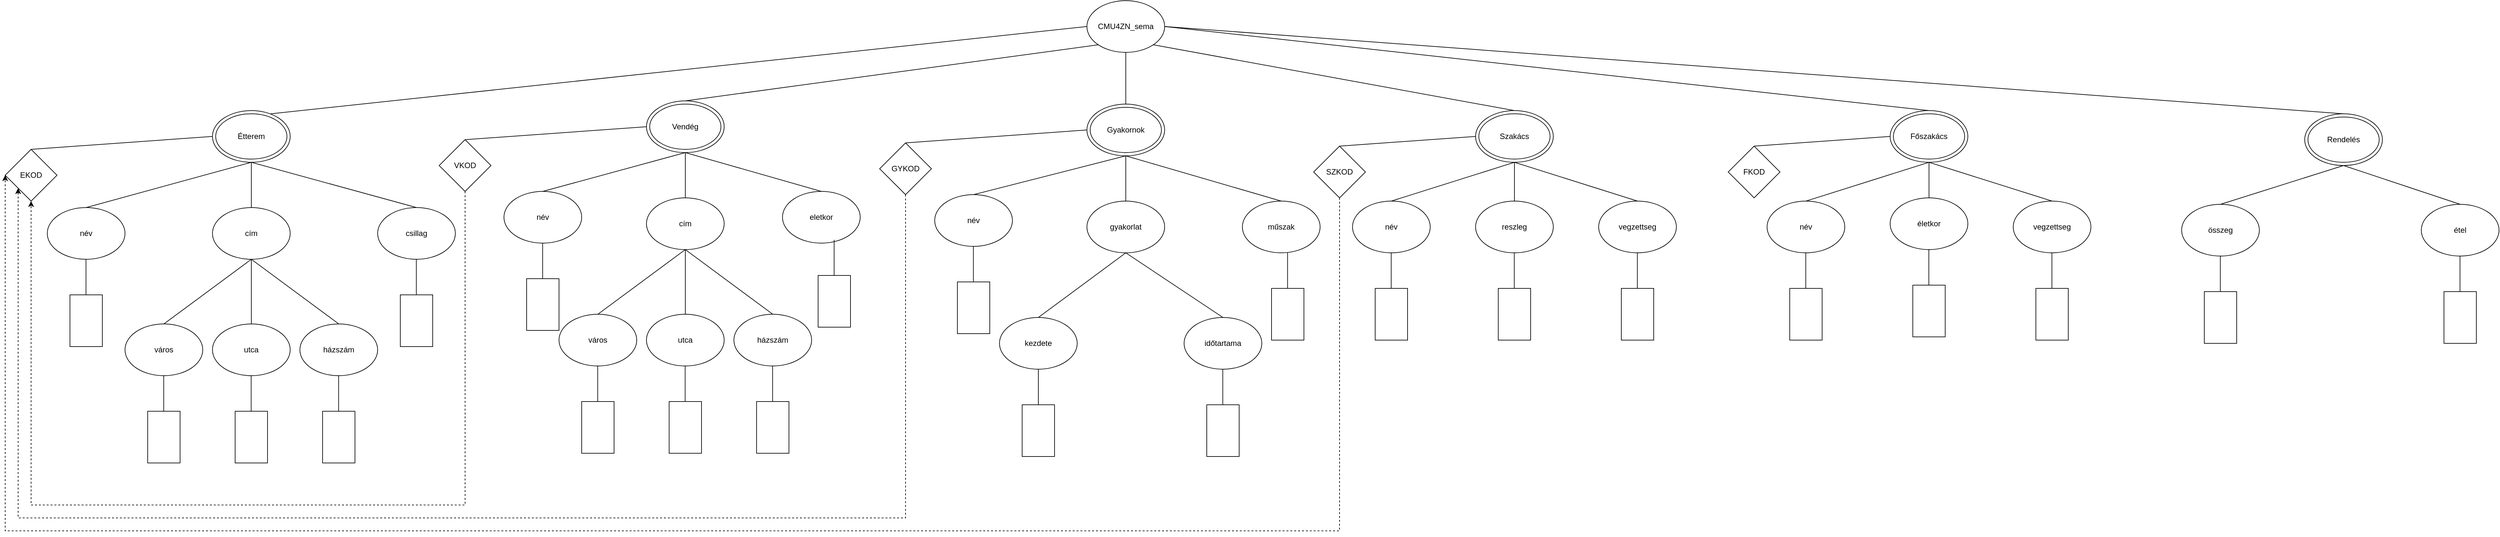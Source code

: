 <mxfile version="24.7.17">
  <diagram name="1 oldal" id="rVcbS3SOHvbKNAruKiKu">
    <mxGraphModel dx="1671" dy="473" grid="1" gridSize="10" guides="1" tooltips="1" connect="1" arrows="1" fold="1" page="1" pageScale="1" pageWidth="827" pageHeight="1169" math="0" shadow="0">
      <root>
        <mxCell id="0" />
        <mxCell id="1" parent="0" />
        <mxCell id="mJlbt22K1hkp6w-ttU3_-1" value="CMU4ZN_sema" style="ellipse;whiteSpace=wrap;html=1;" vertex="1" parent="1">
          <mxGeometry x="1370" y="20" width="120" height="80" as="geometry" />
        </mxCell>
        <mxCell id="mJlbt22K1hkp6w-ttU3_-4" value="" style="ellipse;whiteSpace=wrap;html=1;" vertex="1" parent="1">
          <mxGeometry x="20" y="190" width="120" height="80" as="geometry" />
        </mxCell>
        <mxCell id="mJlbt22K1hkp6w-ttU3_-5" value="Étterem" style="ellipse;whiteSpace=wrap;html=1;" vertex="1" parent="1">
          <mxGeometry x="25" y="195" width="110" height="70" as="geometry" />
        </mxCell>
        <mxCell id="mJlbt22K1hkp6w-ttU3_-6" value="név" style="ellipse;whiteSpace=wrap;html=1;" vertex="1" parent="1">
          <mxGeometry x="-235" y="340" width="120" height="80" as="geometry" />
        </mxCell>
        <mxCell id="mJlbt22K1hkp6w-ttU3_-8" value="cím" style="ellipse;whiteSpace=wrap;html=1;" vertex="1" parent="1">
          <mxGeometry x="20" y="340" width="120" height="80" as="geometry" />
        </mxCell>
        <mxCell id="mJlbt22K1hkp6w-ttU3_-9" value="csillag" style="ellipse;whiteSpace=wrap;html=1;" vertex="1" parent="1">
          <mxGeometry x="275" y="340" width="120" height="80" as="geometry" />
        </mxCell>
        <mxCell id="mJlbt22K1hkp6w-ttU3_-10" value="város" style="ellipse;whiteSpace=wrap;html=1;" vertex="1" parent="1">
          <mxGeometry x="-115" y="520" width="120" height="80" as="geometry" />
        </mxCell>
        <mxCell id="mJlbt22K1hkp6w-ttU3_-11" value="utca" style="ellipse;whiteSpace=wrap;html=1;" vertex="1" parent="1">
          <mxGeometry x="20" y="520" width="120" height="80" as="geometry" />
        </mxCell>
        <mxCell id="mJlbt22K1hkp6w-ttU3_-12" value="házszám" style="ellipse;whiteSpace=wrap;html=1;" vertex="1" parent="1">
          <mxGeometry x="155" y="520" width="120" height="80" as="geometry" />
        </mxCell>
        <mxCell id="mJlbt22K1hkp6w-ttU3_-13" value="EKOD" style="rhombus;whiteSpace=wrap;html=1;" vertex="1" parent="1">
          <mxGeometry x="-300" y="250" width="80" height="80" as="geometry" />
        </mxCell>
        <mxCell id="mJlbt22K1hkp6w-ttU3_-24" value="" style="endArrow=none;html=1;rounded=0;exitX=0.75;exitY=0.063;exitDx=0;exitDy=0;exitPerimeter=0;entryX=0;entryY=0.5;entryDx=0;entryDy=0;" edge="1" parent="1" source="mJlbt22K1hkp6w-ttU3_-4" target="mJlbt22K1hkp6w-ttU3_-1">
          <mxGeometry width="50" height="50" relative="1" as="geometry">
            <mxPoint x="340" y="350" as="sourcePoint" />
            <mxPoint x="390" y="300" as="targetPoint" />
          </mxGeometry>
        </mxCell>
        <mxCell id="mJlbt22K1hkp6w-ttU3_-26" value="" style="endArrow=none;html=1;rounded=0;entryX=0.5;entryY=1;entryDx=0;entryDy=0;exitX=0.5;exitY=0;exitDx=0;exitDy=0;" edge="1" parent="1" source="mJlbt22K1hkp6w-ttU3_-6" target="mJlbt22K1hkp6w-ttU3_-4">
          <mxGeometry width="50" height="50" relative="1" as="geometry">
            <mxPoint x="340" y="450" as="sourcePoint" />
            <mxPoint x="390" y="400" as="targetPoint" />
          </mxGeometry>
        </mxCell>
        <mxCell id="mJlbt22K1hkp6w-ttU3_-27" value="" style="endArrow=none;html=1;rounded=0;exitX=0.5;exitY=0;exitDx=0;exitDy=0;" edge="1" parent="1" source="mJlbt22K1hkp6w-ttU3_-8">
          <mxGeometry width="50" height="50" relative="1" as="geometry">
            <mxPoint x="340" y="450" as="sourcePoint" />
            <mxPoint x="80" y="270" as="targetPoint" />
          </mxGeometry>
        </mxCell>
        <mxCell id="mJlbt22K1hkp6w-ttU3_-28" value="" style="endArrow=none;html=1;rounded=0;entryX=0.5;entryY=1;entryDx=0;entryDy=0;exitX=0.5;exitY=0;exitDx=0;exitDy=0;" edge="1" parent="1" source="mJlbt22K1hkp6w-ttU3_-9" target="mJlbt22K1hkp6w-ttU3_-4">
          <mxGeometry width="50" height="50" relative="1" as="geometry">
            <mxPoint x="340" y="450" as="sourcePoint" />
            <mxPoint x="390" y="400" as="targetPoint" />
          </mxGeometry>
        </mxCell>
        <mxCell id="mJlbt22K1hkp6w-ttU3_-29" value="" style="endArrow=none;html=1;rounded=0;exitX=0.5;exitY=1;exitDx=0;exitDy=0;entryX=0.5;entryY=0;entryDx=0;entryDy=0;" edge="1" parent="1" source="mJlbt22K1hkp6w-ttU3_-8" target="mJlbt22K1hkp6w-ttU3_-10">
          <mxGeometry width="50" height="50" relative="1" as="geometry">
            <mxPoint x="340" y="450" as="sourcePoint" />
            <mxPoint x="390" y="400" as="targetPoint" />
          </mxGeometry>
        </mxCell>
        <mxCell id="mJlbt22K1hkp6w-ttU3_-30" value="" style="endArrow=none;html=1;rounded=0;entryX=0.5;entryY=1;entryDx=0;entryDy=0;exitX=0.5;exitY=0;exitDx=0;exitDy=0;" edge="1" parent="1" source="mJlbt22K1hkp6w-ttU3_-11" target="mJlbt22K1hkp6w-ttU3_-8">
          <mxGeometry width="50" height="50" relative="1" as="geometry">
            <mxPoint x="340" y="450" as="sourcePoint" />
            <mxPoint x="390" y="400" as="targetPoint" />
          </mxGeometry>
        </mxCell>
        <mxCell id="mJlbt22K1hkp6w-ttU3_-31" value="" style="endArrow=none;html=1;rounded=0;entryX=0.5;entryY=1;entryDx=0;entryDy=0;exitX=0.5;exitY=0;exitDx=0;exitDy=0;" edge="1" parent="1" source="mJlbt22K1hkp6w-ttU3_-12" target="mJlbt22K1hkp6w-ttU3_-8">
          <mxGeometry width="50" height="50" relative="1" as="geometry">
            <mxPoint x="340" y="450" as="sourcePoint" />
            <mxPoint x="390" y="400" as="targetPoint" />
          </mxGeometry>
        </mxCell>
        <mxCell id="mJlbt22K1hkp6w-ttU3_-32" value="" style="endArrow=none;html=1;rounded=0;entryX=0;entryY=0.5;entryDx=0;entryDy=0;exitX=0.5;exitY=0;exitDx=0;exitDy=0;" edge="1" parent="1" source="mJlbt22K1hkp6w-ttU3_-13" target="mJlbt22K1hkp6w-ttU3_-4">
          <mxGeometry width="50" height="50" relative="1" as="geometry">
            <mxPoint x="340" y="350" as="sourcePoint" />
            <mxPoint x="390" y="300" as="targetPoint" />
          </mxGeometry>
        </mxCell>
        <mxCell id="mJlbt22K1hkp6w-ttU3_-35" value="" style="ellipse;whiteSpace=wrap;html=1;" vertex="1" parent="1">
          <mxGeometry x="690" y="175" width="120" height="80" as="geometry" />
        </mxCell>
        <mxCell id="mJlbt22K1hkp6w-ttU3_-36" value="Vendég" style="ellipse;whiteSpace=wrap;html=1;" vertex="1" parent="1">
          <mxGeometry x="695" y="180" width="110" height="70" as="geometry" />
        </mxCell>
        <mxCell id="mJlbt22K1hkp6w-ttU3_-37" value="név" style="ellipse;whiteSpace=wrap;html=1;" vertex="1" parent="1">
          <mxGeometry x="470" y="315" width="120" height="80" as="geometry" />
        </mxCell>
        <mxCell id="mJlbt22K1hkp6w-ttU3_-38" value="cím" style="ellipse;whiteSpace=wrap;html=1;" vertex="1" parent="1">
          <mxGeometry x="690" y="325" width="120" height="80" as="geometry" />
        </mxCell>
        <mxCell id="mJlbt22K1hkp6w-ttU3_-39" value="eletkor" style="ellipse;whiteSpace=wrap;html=1;" vertex="1" parent="1">
          <mxGeometry x="900" y="315" width="120" height="80" as="geometry" />
        </mxCell>
        <mxCell id="mJlbt22K1hkp6w-ttU3_-40" value="város" style="ellipse;whiteSpace=wrap;html=1;" vertex="1" parent="1">
          <mxGeometry x="555" y="505" width="120" height="80" as="geometry" />
        </mxCell>
        <mxCell id="mJlbt22K1hkp6w-ttU3_-41" value="utca" style="ellipse;whiteSpace=wrap;html=1;" vertex="1" parent="1">
          <mxGeometry x="690" y="505" width="120" height="80" as="geometry" />
        </mxCell>
        <mxCell id="mJlbt22K1hkp6w-ttU3_-42" value="házszám" style="ellipse;whiteSpace=wrap;html=1;" vertex="1" parent="1">
          <mxGeometry x="825" y="505" width="120" height="80" as="geometry" />
        </mxCell>
        <mxCell id="mJlbt22K1hkp6w-ttU3_-177" style="edgeStyle=orthogonalEdgeStyle;rounded=0;orthogonalLoop=1;jettySize=auto;html=1;exitX=0.5;exitY=1;exitDx=0;exitDy=0;entryX=0.5;entryY=1;entryDx=0;entryDy=0;curved=0;dashed=1;" edge="1" parent="1" source="mJlbt22K1hkp6w-ttU3_-43" target="mJlbt22K1hkp6w-ttU3_-13">
          <mxGeometry relative="1" as="geometry">
            <mxPoint y="372.308" as="targetPoint" />
            <Array as="points">
              <mxPoint x="410" y="800" />
              <mxPoint x="-260" y="800" />
            </Array>
          </mxGeometry>
        </mxCell>
        <mxCell id="mJlbt22K1hkp6w-ttU3_-43" value="VKOD" style="rhombus;whiteSpace=wrap;html=1;" vertex="1" parent="1">
          <mxGeometry x="370" y="235" width="80" height="80" as="geometry" />
        </mxCell>
        <mxCell id="mJlbt22K1hkp6w-ttU3_-44" value="" style="endArrow=none;html=1;rounded=0;entryX=0.5;entryY=1;entryDx=0;entryDy=0;exitX=0.5;exitY=0;exitDx=0;exitDy=0;" edge="1" parent="1" source="mJlbt22K1hkp6w-ttU3_-37" target="mJlbt22K1hkp6w-ttU3_-35">
          <mxGeometry width="50" height="50" relative="1" as="geometry">
            <mxPoint x="1010" y="435" as="sourcePoint" />
            <mxPoint x="1060" y="385" as="targetPoint" />
          </mxGeometry>
        </mxCell>
        <mxCell id="mJlbt22K1hkp6w-ttU3_-45" value="" style="endArrow=none;html=1;rounded=0;exitX=0.5;exitY=0;exitDx=0;exitDy=0;" edge="1" parent="1" source="mJlbt22K1hkp6w-ttU3_-38">
          <mxGeometry width="50" height="50" relative="1" as="geometry">
            <mxPoint x="1010" y="435" as="sourcePoint" />
            <mxPoint x="750" y="255" as="targetPoint" />
          </mxGeometry>
        </mxCell>
        <mxCell id="mJlbt22K1hkp6w-ttU3_-46" value="" style="endArrow=none;html=1;rounded=0;entryX=0.5;entryY=1;entryDx=0;entryDy=0;exitX=0.5;exitY=0;exitDx=0;exitDy=0;" edge="1" parent="1" source="mJlbt22K1hkp6w-ttU3_-39" target="mJlbt22K1hkp6w-ttU3_-35">
          <mxGeometry width="50" height="50" relative="1" as="geometry">
            <mxPoint x="1010" y="435" as="sourcePoint" />
            <mxPoint x="1060" y="385" as="targetPoint" />
          </mxGeometry>
        </mxCell>
        <mxCell id="mJlbt22K1hkp6w-ttU3_-47" value="" style="endArrow=none;html=1;rounded=0;exitX=0.5;exitY=1;exitDx=0;exitDy=0;entryX=0.5;entryY=0;entryDx=0;entryDy=0;" edge="1" parent="1" source="mJlbt22K1hkp6w-ttU3_-38" target="mJlbt22K1hkp6w-ttU3_-40">
          <mxGeometry width="50" height="50" relative="1" as="geometry">
            <mxPoint x="1010" y="435" as="sourcePoint" />
            <mxPoint x="1060" y="385" as="targetPoint" />
          </mxGeometry>
        </mxCell>
        <mxCell id="mJlbt22K1hkp6w-ttU3_-48" value="" style="endArrow=none;html=1;rounded=0;entryX=0.5;entryY=1;entryDx=0;entryDy=0;exitX=0.5;exitY=0;exitDx=0;exitDy=0;" edge="1" parent="1" source="mJlbt22K1hkp6w-ttU3_-41" target="mJlbt22K1hkp6w-ttU3_-38">
          <mxGeometry width="50" height="50" relative="1" as="geometry">
            <mxPoint x="1010" y="435" as="sourcePoint" />
            <mxPoint x="1060" y="385" as="targetPoint" />
          </mxGeometry>
        </mxCell>
        <mxCell id="mJlbt22K1hkp6w-ttU3_-49" value="" style="endArrow=none;html=1;rounded=0;entryX=0.5;entryY=1;entryDx=0;entryDy=0;exitX=0.5;exitY=0;exitDx=0;exitDy=0;" edge="1" parent="1" source="mJlbt22K1hkp6w-ttU3_-42" target="mJlbt22K1hkp6w-ttU3_-38">
          <mxGeometry width="50" height="50" relative="1" as="geometry">
            <mxPoint x="1010" y="435" as="sourcePoint" />
            <mxPoint x="1060" y="385" as="targetPoint" />
          </mxGeometry>
        </mxCell>
        <mxCell id="mJlbt22K1hkp6w-ttU3_-50" value="" style="endArrow=none;html=1;rounded=0;entryX=0;entryY=0.5;entryDx=0;entryDy=0;exitX=0.5;exitY=0;exitDx=0;exitDy=0;" edge="1" parent="1" source="mJlbt22K1hkp6w-ttU3_-43" target="mJlbt22K1hkp6w-ttU3_-35">
          <mxGeometry width="50" height="50" relative="1" as="geometry">
            <mxPoint x="1010" y="335" as="sourcePoint" />
            <mxPoint x="1060" y="285" as="targetPoint" />
          </mxGeometry>
        </mxCell>
        <mxCell id="mJlbt22K1hkp6w-ttU3_-54" value="" style="endArrow=none;html=1;rounded=0;entryX=0;entryY=1;entryDx=0;entryDy=0;exitX=0.5;exitY=0;exitDx=0;exitDy=0;" edge="1" parent="1" source="mJlbt22K1hkp6w-ttU3_-35" target="mJlbt22K1hkp6w-ttU3_-1">
          <mxGeometry width="50" height="50" relative="1" as="geometry">
            <mxPoint x="340" y="350" as="sourcePoint" />
            <mxPoint x="390" y="300" as="targetPoint" />
          </mxGeometry>
        </mxCell>
        <mxCell id="mJlbt22K1hkp6w-ttU3_-55" value="" style="ellipse;whiteSpace=wrap;html=1;" vertex="1" parent="1">
          <mxGeometry x="1370" y="180" width="120" height="80" as="geometry" />
        </mxCell>
        <mxCell id="mJlbt22K1hkp6w-ttU3_-56" value="Gyakornok" style="ellipse;whiteSpace=wrap;html=1;" vertex="1" parent="1">
          <mxGeometry x="1375" y="185" width="110" height="70" as="geometry" />
        </mxCell>
        <mxCell id="mJlbt22K1hkp6w-ttU3_-57" value="név" style="ellipse;whiteSpace=wrap;html=1;" vertex="1" parent="1">
          <mxGeometry x="1135" y="320" width="120" height="80" as="geometry" />
        </mxCell>
        <mxCell id="mJlbt22K1hkp6w-ttU3_-58" value="gyakorlat" style="ellipse;whiteSpace=wrap;html=1;" vertex="1" parent="1">
          <mxGeometry x="1370" y="330" width="120" height="80" as="geometry" />
        </mxCell>
        <mxCell id="mJlbt22K1hkp6w-ttU3_-59" value="műszak" style="ellipse;whiteSpace=wrap;html=1;" vertex="1" parent="1">
          <mxGeometry x="1610" y="330" width="120" height="80" as="geometry" />
        </mxCell>
        <mxCell id="mJlbt22K1hkp6w-ttU3_-60" value="kezdete" style="ellipse;whiteSpace=wrap;html=1;" vertex="1" parent="1">
          <mxGeometry x="1235" y="510" width="120" height="80" as="geometry" />
        </mxCell>
        <mxCell id="mJlbt22K1hkp6w-ttU3_-61" value="időtartama" style="ellipse;whiteSpace=wrap;html=1;" vertex="1" parent="1">
          <mxGeometry x="1520" y="510" width="120" height="80" as="geometry" />
        </mxCell>
        <mxCell id="mJlbt22K1hkp6w-ttU3_-178" style="edgeStyle=orthogonalEdgeStyle;rounded=0;orthogonalLoop=1;jettySize=auto;html=1;exitX=0.5;exitY=1;exitDx=0;exitDy=0;entryX=0;entryY=1;entryDx=0;entryDy=0;dashed=1;" edge="1" parent="1" source="mJlbt22K1hkp6w-ttU3_-63" target="mJlbt22K1hkp6w-ttU3_-13">
          <mxGeometry relative="1" as="geometry">
            <Array as="points">
              <mxPoint x="1090" y="820" />
              <mxPoint x="-280" y="820" />
            </Array>
          </mxGeometry>
        </mxCell>
        <mxCell id="mJlbt22K1hkp6w-ttU3_-63" value="GYKOD" style="rhombus;whiteSpace=wrap;html=1;" vertex="1" parent="1">
          <mxGeometry x="1050" y="240" width="80" height="80" as="geometry" />
        </mxCell>
        <mxCell id="mJlbt22K1hkp6w-ttU3_-64" value="" style="endArrow=none;html=1;rounded=0;entryX=0.5;entryY=1;entryDx=0;entryDy=0;exitX=0.5;exitY=0;exitDx=0;exitDy=0;" edge="1" parent="1" source="mJlbt22K1hkp6w-ttU3_-57" target="mJlbt22K1hkp6w-ttU3_-55">
          <mxGeometry width="50" height="50" relative="1" as="geometry">
            <mxPoint x="1690" y="440" as="sourcePoint" />
            <mxPoint x="1740" y="390" as="targetPoint" />
          </mxGeometry>
        </mxCell>
        <mxCell id="mJlbt22K1hkp6w-ttU3_-65" value="" style="endArrow=none;html=1;rounded=0;exitX=0.5;exitY=0;exitDx=0;exitDy=0;" edge="1" parent="1" source="mJlbt22K1hkp6w-ttU3_-58">
          <mxGeometry width="50" height="50" relative="1" as="geometry">
            <mxPoint x="1690" y="440" as="sourcePoint" />
            <mxPoint x="1430" y="260" as="targetPoint" />
          </mxGeometry>
        </mxCell>
        <mxCell id="mJlbt22K1hkp6w-ttU3_-66" value="" style="endArrow=none;html=1;rounded=0;entryX=0.5;entryY=1;entryDx=0;entryDy=0;exitX=0.5;exitY=0;exitDx=0;exitDy=0;" edge="1" parent="1" source="mJlbt22K1hkp6w-ttU3_-59" target="mJlbt22K1hkp6w-ttU3_-55">
          <mxGeometry width="50" height="50" relative="1" as="geometry">
            <mxPoint x="1690" y="440" as="sourcePoint" />
            <mxPoint x="1740" y="390" as="targetPoint" />
          </mxGeometry>
        </mxCell>
        <mxCell id="mJlbt22K1hkp6w-ttU3_-67" value="" style="endArrow=none;html=1;rounded=0;exitX=0.5;exitY=1;exitDx=0;exitDy=0;entryX=0.5;entryY=0;entryDx=0;entryDy=0;" edge="1" parent="1" source="mJlbt22K1hkp6w-ttU3_-58" target="mJlbt22K1hkp6w-ttU3_-60">
          <mxGeometry width="50" height="50" relative="1" as="geometry">
            <mxPoint x="1690" y="440" as="sourcePoint" />
            <mxPoint x="1740" y="390" as="targetPoint" />
          </mxGeometry>
        </mxCell>
        <mxCell id="mJlbt22K1hkp6w-ttU3_-68" value="" style="endArrow=none;html=1;rounded=0;entryX=0.5;entryY=1;entryDx=0;entryDy=0;exitX=0.5;exitY=0;exitDx=0;exitDy=0;" edge="1" parent="1" source="mJlbt22K1hkp6w-ttU3_-61" target="mJlbt22K1hkp6w-ttU3_-58">
          <mxGeometry width="50" height="50" relative="1" as="geometry">
            <mxPoint x="1690" y="440" as="sourcePoint" />
            <mxPoint x="1740" y="390" as="targetPoint" />
          </mxGeometry>
        </mxCell>
        <mxCell id="mJlbt22K1hkp6w-ttU3_-70" value="" style="endArrow=none;html=1;rounded=0;entryX=0;entryY=0.5;entryDx=0;entryDy=0;exitX=0.5;exitY=0;exitDx=0;exitDy=0;" edge="1" parent="1" source="mJlbt22K1hkp6w-ttU3_-63" target="mJlbt22K1hkp6w-ttU3_-55">
          <mxGeometry width="50" height="50" relative="1" as="geometry">
            <mxPoint x="1690" y="340" as="sourcePoint" />
            <mxPoint x="1740" y="290" as="targetPoint" />
          </mxGeometry>
        </mxCell>
        <mxCell id="mJlbt22K1hkp6w-ttU3_-71" value="" style="endArrow=none;html=1;rounded=0;entryX=0.5;entryY=1;entryDx=0;entryDy=0;exitX=0.5;exitY=0;exitDx=0;exitDy=0;" edge="1" parent="1" source="mJlbt22K1hkp6w-ttU3_-55" target="mJlbt22K1hkp6w-ttU3_-1">
          <mxGeometry width="50" height="50" relative="1" as="geometry">
            <mxPoint x="790" y="340" as="sourcePoint" />
            <mxPoint x="840" y="290" as="targetPoint" />
          </mxGeometry>
        </mxCell>
        <mxCell id="mJlbt22K1hkp6w-ttU3_-72" value="" style="ellipse;whiteSpace=wrap;html=1;" vertex="1" parent="1">
          <mxGeometry x="1970" y="190" width="120" height="80" as="geometry" />
        </mxCell>
        <mxCell id="mJlbt22K1hkp6w-ttU3_-73" value="Szakács" style="ellipse;whiteSpace=wrap;html=1;" vertex="1" parent="1">
          <mxGeometry x="1975" y="195" width="110" height="70" as="geometry" />
        </mxCell>
        <mxCell id="mJlbt22K1hkp6w-ttU3_-181" style="edgeStyle=orthogonalEdgeStyle;rounded=0;orthogonalLoop=1;jettySize=auto;html=1;exitX=0.5;exitY=1;exitDx=0;exitDy=0;dashed=1;entryX=0;entryY=0.5;entryDx=0;entryDy=0;" edge="1" parent="1" source="mJlbt22K1hkp6w-ttU3_-74" target="mJlbt22K1hkp6w-ttU3_-13">
          <mxGeometry relative="1" as="geometry">
            <mxPoint x="1759.98" y="335.0" as="sourcePoint" />
            <mxPoint x="-259.977" y="339.957" as="targetPoint" />
            <Array as="points">
              <mxPoint x="1760" y="840" />
              <mxPoint x="-300" y="840" />
            </Array>
          </mxGeometry>
        </mxCell>
        <mxCell id="mJlbt22K1hkp6w-ttU3_-74" value="SZKOD" style="rhombus;whiteSpace=wrap;html=1;" vertex="1" parent="1">
          <mxGeometry x="1720" y="245" width="80" height="80" as="geometry" />
        </mxCell>
        <mxCell id="mJlbt22K1hkp6w-ttU3_-75" value="név" style="ellipse;whiteSpace=wrap;html=1;" vertex="1" parent="1">
          <mxGeometry x="1780" y="330" width="120" height="80" as="geometry" />
        </mxCell>
        <mxCell id="mJlbt22K1hkp6w-ttU3_-76" value="reszleg" style="ellipse;whiteSpace=wrap;html=1;" vertex="1" parent="1">
          <mxGeometry x="1970" y="330" width="120" height="80" as="geometry" />
        </mxCell>
        <mxCell id="mJlbt22K1hkp6w-ttU3_-77" value="vegzettseg" style="ellipse;whiteSpace=wrap;html=1;" vertex="1" parent="1">
          <mxGeometry x="2160" y="330" width="120" height="80" as="geometry" />
        </mxCell>
        <mxCell id="mJlbt22K1hkp6w-ttU3_-78" value="" style="endArrow=none;html=1;rounded=0;entryX=1;entryY=1;entryDx=0;entryDy=0;exitX=0.5;exitY=0;exitDx=0;exitDy=0;" edge="1" parent="1" source="mJlbt22K1hkp6w-ttU3_-72" target="mJlbt22K1hkp6w-ttU3_-1">
          <mxGeometry width="50" height="50" relative="1" as="geometry">
            <mxPoint x="1290" y="300" as="sourcePoint" />
            <mxPoint x="1340" y="250" as="targetPoint" />
          </mxGeometry>
        </mxCell>
        <mxCell id="mJlbt22K1hkp6w-ttU3_-79" value="" style="endArrow=none;html=1;rounded=0;entryX=0;entryY=0.5;entryDx=0;entryDy=0;exitX=0.5;exitY=0;exitDx=0;exitDy=0;" edge="1" parent="1" source="mJlbt22K1hkp6w-ttU3_-74" target="mJlbt22K1hkp6w-ttU3_-72">
          <mxGeometry width="50" height="50" relative="1" as="geometry">
            <mxPoint x="1930" y="180" as="sourcePoint" />
            <mxPoint x="1980" y="130" as="targetPoint" />
          </mxGeometry>
        </mxCell>
        <mxCell id="mJlbt22K1hkp6w-ttU3_-80" value="" style="endArrow=none;html=1;rounded=0;entryX=0.5;entryY=1;entryDx=0;entryDy=0;exitX=0.5;exitY=0;exitDx=0;exitDy=0;" edge="1" parent="1" source="mJlbt22K1hkp6w-ttU3_-75" target="mJlbt22K1hkp6w-ttU3_-72">
          <mxGeometry width="50" height="50" relative="1" as="geometry">
            <mxPoint x="1930" y="180" as="sourcePoint" />
            <mxPoint x="1980" y="130" as="targetPoint" />
          </mxGeometry>
        </mxCell>
        <mxCell id="mJlbt22K1hkp6w-ttU3_-81" value="" style="endArrow=none;html=1;rounded=0;entryX=0.5;entryY=1;entryDx=0;entryDy=0;exitX=0.5;exitY=0;exitDx=0;exitDy=0;" edge="1" parent="1" source="mJlbt22K1hkp6w-ttU3_-76" target="mJlbt22K1hkp6w-ttU3_-72">
          <mxGeometry width="50" height="50" relative="1" as="geometry">
            <mxPoint x="1930" y="180" as="sourcePoint" />
            <mxPoint x="1980" y="130" as="targetPoint" />
          </mxGeometry>
        </mxCell>
        <mxCell id="mJlbt22K1hkp6w-ttU3_-82" value="" style="endArrow=none;html=1;rounded=0;entryX=0.5;entryY=1;entryDx=0;entryDy=0;exitX=0.5;exitY=0;exitDx=0;exitDy=0;" edge="1" parent="1" source="mJlbt22K1hkp6w-ttU3_-77" target="mJlbt22K1hkp6w-ttU3_-72">
          <mxGeometry width="50" height="50" relative="1" as="geometry">
            <mxPoint x="1930" y="180" as="sourcePoint" />
            <mxPoint x="1980" y="130" as="targetPoint" />
          </mxGeometry>
        </mxCell>
        <mxCell id="mJlbt22K1hkp6w-ttU3_-92" value="" style="ellipse;whiteSpace=wrap;html=1;" vertex="1" parent="1">
          <mxGeometry x="2610" y="190" width="120" height="80" as="geometry" />
        </mxCell>
        <mxCell id="mJlbt22K1hkp6w-ttU3_-93" value="Főszakács" style="ellipse;whiteSpace=wrap;html=1;" vertex="1" parent="1">
          <mxGeometry x="2615" y="195" width="110" height="70" as="geometry" />
        </mxCell>
        <mxCell id="mJlbt22K1hkp6w-ttU3_-94" value="FKOD" style="rhombus;whiteSpace=wrap;html=1;" vertex="1" parent="1">
          <mxGeometry x="2360" y="245" width="80" height="80" as="geometry" />
        </mxCell>
        <mxCell id="mJlbt22K1hkp6w-ttU3_-95" value="név" style="ellipse;whiteSpace=wrap;html=1;" vertex="1" parent="1">
          <mxGeometry x="2420" y="330" width="120" height="80" as="geometry" />
        </mxCell>
        <mxCell id="mJlbt22K1hkp6w-ttU3_-96" value="életkor" style="ellipse;whiteSpace=wrap;html=1;" vertex="1" parent="1">
          <mxGeometry x="2610" y="325" width="120" height="80" as="geometry" />
        </mxCell>
        <mxCell id="mJlbt22K1hkp6w-ttU3_-97" value="vegzettseg" style="ellipse;whiteSpace=wrap;html=1;" vertex="1" parent="1">
          <mxGeometry x="2800" y="330" width="120" height="80" as="geometry" />
        </mxCell>
        <mxCell id="mJlbt22K1hkp6w-ttU3_-98" value="" style="endArrow=none;html=1;rounded=0;entryX=0;entryY=0.5;entryDx=0;entryDy=0;exitX=0.5;exitY=0;exitDx=0;exitDy=0;" edge="1" parent="1" source="mJlbt22K1hkp6w-ttU3_-94" target="mJlbt22K1hkp6w-ttU3_-92">
          <mxGeometry width="50" height="50" relative="1" as="geometry">
            <mxPoint x="2570" y="180" as="sourcePoint" />
            <mxPoint x="2620" y="130" as="targetPoint" />
          </mxGeometry>
        </mxCell>
        <mxCell id="mJlbt22K1hkp6w-ttU3_-99" value="" style="endArrow=none;html=1;rounded=0;entryX=0.5;entryY=1;entryDx=0;entryDy=0;exitX=0.5;exitY=0;exitDx=0;exitDy=0;" edge="1" parent="1" source="mJlbt22K1hkp6w-ttU3_-95" target="mJlbt22K1hkp6w-ttU3_-92">
          <mxGeometry width="50" height="50" relative="1" as="geometry">
            <mxPoint x="2570" y="180" as="sourcePoint" />
            <mxPoint x="2620" y="130" as="targetPoint" />
          </mxGeometry>
        </mxCell>
        <mxCell id="mJlbt22K1hkp6w-ttU3_-100" value="" style="endArrow=none;html=1;rounded=0;entryX=0.5;entryY=1;entryDx=0;entryDy=0;exitX=0.5;exitY=0;exitDx=0;exitDy=0;" edge="1" parent="1" source="mJlbt22K1hkp6w-ttU3_-96" target="mJlbt22K1hkp6w-ttU3_-92">
          <mxGeometry width="50" height="50" relative="1" as="geometry">
            <mxPoint x="2570" y="180" as="sourcePoint" />
            <mxPoint x="2620" y="130" as="targetPoint" />
          </mxGeometry>
        </mxCell>
        <mxCell id="mJlbt22K1hkp6w-ttU3_-101" value="" style="endArrow=none;html=1;rounded=0;entryX=0.5;entryY=1;entryDx=0;entryDy=0;exitX=0.5;exitY=0;exitDx=0;exitDy=0;" edge="1" parent="1" source="mJlbt22K1hkp6w-ttU3_-97" target="mJlbt22K1hkp6w-ttU3_-92">
          <mxGeometry width="50" height="50" relative="1" as="geometry">
            <mxPoint x="2570" y="180" as="sourcePoint" />
            <mxPoint x="2620" y="130" as="targetPoint" />
          </mxGeometry>
        </mxCell>
        <mxCell id="mJlbt22K1hkp6w-ttU3_-102" value="" style="endArrow=none;html=1;rounded=0;entryX=1;entryY=0.5;entryDx=0;entryDy=0;exitX=0.5;exitY=0;exitDx=0;exitDy=0;" edge="1" parent="1" source="mJlbt22K1hkp6w-ttU3_-92" target="mJlbt22K1hkp6w-ttU3_-1">
          <mxGeometry width="50" height="50" relative="1" as="geometry">
            <mxPoint x="2340" y="430" as="sourcePoint" />
            <mxPoint x="2390" y="380" as="targetPoint" />
          </mxGeometry>
        </mxCell>
        <mxCell id="mJlbt22K1hkp6w-ttU3_-103" value="" style="rounded=0;whiteSpace=wrap;html=1;rotation=90;" vertex="1" parent="1">
          <mxGeometry x="1255" y="660" width="80" height="50" as="geometry" />
        </mxCell>
        <mxCell id="mJlbt22K1hkp6w-ttU3_-104" value="" style="endArrow=none;html=1;rounded=0;entryX=0.5;entryY=1;entryDx=0;entryDy=0;exitX=0;exitY=0.5;exitDx=0;exitDy=0;" edge="1" parent="1" source="mJlbt22K1hkp6w-ttU3_-103" target="mJlbt22K1hkp6w-ttU3_-60">
          <mxGeometry width="50" height="50" relative="1" as="geometry">
            <mxPoint x="1410" y="820" as="sourcePoint" />
            <mxPoint x="1460" y="770" as="targetPoint" />
          </mxGeometry>
        </mxCell>
        <mxCell id="mJlbt22K1hkp6w-ttU3_-105" value="" style="rounded=0;whiteSpace=wrap;html=1;rotation=90;" vertex="1" parent="1">
          <mxGeometry x="1540" y="660" width="80" height="50" as="geometry" />
        </mxCell>
        <mxCell id="mJlbt22K1hkp6w-ttU3_-106" value="" style="endArrow=none;html=1;rounded=0;entryX=0.5;entryY=1;entryDx=0;entryDy=0;exitX=0;exitY=0.5;exitDx=0;exitDy=0;" edge="1" parent="1">
          <mxGeometry width="50" height="50" relative="1" as="geometry">
            <mxPoint x="1579.74" y="645" as="sourcePoint" />
            <mxPoint x="1579.74" y="590" as="targetPoint" />
          </mxGeometry>
        </mxCell>
        <mxCell id="mJlbt22K1hkp6w-ttU3_-107" value="" style="rounded=0;whiteSpace=wrap;html=1;rotation=90;" vertex="1" parent="1">
          <mxGeometry x="575" y="655" width="80" height="50" as="geometry" />
        </mxCell>
        <mxCell id="mJlbt22K1hkp6w-ttU3_-108" value="" style="endArrow=none;html=1;rounded=0;entryX=0.5;entryY=1;entryDx=0;entryDy=0;exitX=0;exitY=0.5;exitDx=0;exitDy=0;" edge="1" parent="1">
          <mxGeometry width="50" height="50" relative="1" as="geometry">
            <mxPoint x="614.74" y="640" as="sourcePoint" />
            <mxPoint x="614.74" y="585" as="targetPoint" />
          </mxGeometry>
        </mxCell>
        <mxCell id="mJlbt22K1hkp6w-ttU3_-109" value="" style="rounded=0;whiteSpace=wrap;html=1;rotation=90;" vertex="1" parent="1">
          <mxGeometry x="710" y="655" width="80" height="50" as="geometry" />
        </mxCell>
        <mxCell id="mJlbt22K1hkp6w-ttU3_-110" value="" style="endArrow=none;html=1;rounded=0;entryX=0.5;entryY=1;entryDx=0;entryDy=0;exitX=0;exitY=0.5;exitDx=0;exitDy=0;" edge="1" parent="1">
          <mxGeometry width="50" height="50" relative="1" as="geometry">
            <mxPoint x="749.74" y="640" as="sourcePoint" />
            <mxPoint x="749.74" y="585" as="targetPoint" />
          </mxGeometry>
        </mxCell>
        <mxCell id="mJlbt22K1hkp6w-ttU3_-111" value="" style="rounded=0;whiteSpace=wrap;html=1;rotation=90;" vertex="1" parent="1">
          <mxGeometry x="845" y="655" width="80" height="50" as="geometry" />
        </mxCell>
        <mxCell id="mJlbt22K1hkp6w-ttU3_-112" value="" style="endArrow=none;html=1;rounded=0;entryX=0.5;entryY=1;entryDx=0;entryDy=0;exitX=0;exitY=0.5;exitDx=0;exitDy=0;" edge="1" parent="1">
          <mxGeometry width="50" height="50" relative="1" as="geometry">
            <mxPoint x="884.74" y="640" as="sourcePoint" />
            <mxPoint x="884.74" y="585" as="targetPoint" />
          </mxGeometry>
        </mxCell>
        <mxCell id="mJlbt22K1hkp6w-ttU3_-115" value="" style="rounded=0;whiteSpace=wrap;html=1;rotation=90;" vertex="1" parent="1">
          <mxGeometry x="175" y="670" width="80" height="50" as="geometry" />
        </mxCell>
        <mxCell id="mJlbt22K1hkp6w-ttU3_-116" value="" style="endArrow=none;html=1;rounded=0;entryX=0.5;entryY=1;entryDx=0;entryDy=0;exitX=0;exitY=0.5;exitDx=0;exitDy=0;" edge="1" parent="1">
          <mxGeometry width="50" height="50" relative="1" as="geometry">
            <mxPoint x="214.74" y="655" as="sourcePoint" />
            <mxPoint x="214.74" y="600" as="targetPoint" />
          </mxGeometry>
        </mxCell>
        <mxCell id="mJlbt22K1hkp6w-ttU3_-117" value="" style="rounded=0;whiteSpace=wrap;html=1;rotation=90;" vertex="1" parent="1">
          <mxGeometry x="40" y="670" width="80" height="50" as="geometry" />
        </mxCell>
        <mxCell id="mJlbt22K1hkp6w-ttU3_-118" value="" style="endArrow=none;html=1;rounded=0;entryX=0.5;entryY=1;entryDx=0;entryDy=0;exitX=0;exitY=0.5;exitDx=0;exitDy=0;" edge="1" parent="1">
          <mxGeometry width="50" height="50" relative="1" as="geometry">
            <mxPoint x="79.74" y="655" as="sourcePoint" />
            <mxPoint x="79.74" y="600" as="targetPoint" />
          </mxGeometry>
        </mxCell>
        <mxCell id="mJlbt22K1hkp6w-ttU3_-119" value="" style="rounded=0;whiteSpace=wrap;html=1;rotation=90;" vertex="1" parent="1">
          <mxGeometry x="-95" y="670" width="80" height="50" as="geometry" />
        </mxCell>
        <mxCell id="mJlbt22K1hkp6w-ttU3_-120" value="" style="endArrow=none;html=1;rounded=0;entryX=0.5;entryY=1;entryDx=0;entryDy=0;exitX=0;exitY=0.5;exitDx=0;exitDy=0;" edge="1" parent="1">
          <mxGeometry width="50" height="50" relative="1" as="geometry">
            <mxPoint x="-55.26" y="655" as="sourcePoint" />
            <mxPoint x="-55.26" y="600" as="targetPoint" />
          </mxGeometry>
        </mxCell>
        <mxCell id="mJlbt22K1hkp6w-ttU3_-126" value="" style="rounded=0;whiteSpace=wrap;html=1;rotation=90;" vertex="1" parent="1">
          <mxGeometry x="490" y="465" width="80" height="50" as="geometry" />
        </mxCell>
        <mxCell id="mJlbt22K1hkp6w-ttU3_-127" value="" style="endArrow=none;html=1;rounded=0;entryX=0.5;entryY=1;entryDx=0;entryDy=0;exitX=0;exitY=0.5;exitDx=0;exitDy=0;" edge="1" parent="1">
          <mxGeometry width="50" height="50" relative="1" as="geometry">
            <mxPoint x="529.74" y="450" as="sourcePoint" />
            <mxPoint x="529.74" y="395" as="targetPoint" />
          </mxGeometry>
        </mxCell>
        <mxCell id="mJlbt22K1hkp6w-ttU3_-128" value="" style="rounded=0;whiteSpace=wrap;html=1;rotation=90;" vertex="1" parent="1">
          <mxGeometry x="940" y="460" width="80" height="50" as="geometry" />
        </mxCell>
        <mxCell id="mJlbt22K1hkp6w-ttU3_-129" value="" style="endArrow=none;html=1;rounded=0;entryX=0.5;entryY=1;entryDx=0;entryDy=0;exitX=0;exitY=0.5;exitDx=0;exitDy=0;" edge="1" parent="1">
          <mxGeometry width="50" height="50" relative="1" as="geometry">
            <mxPoint x="979.74" y="445" as="sourcePoint" />
            <mxPoint x="979.74" y="390" as="targetPoint" />
          </mxGeometry>
        </mxCell>
        <mxCell id="mJlbt22K1hkp6w-ttU3_-134" value="" style="rounded=0;whiteSpace=wrap;html=1;rotation=90;" vertex="1" parent="1">
          <mxGeometry x="295" y="490" width="80" height="50" as="geometry" />
        </mxCell>
        <mxCell id="mJlbt22K1hkp6w-ttU3_-135" value="" style="endArrow=none;html=1;rounded=0;entryX=0.5;entryY=1;entryDx=0;entryDy=0;exitX=0;exitY=0.5;exitDx=0;exitDy=0;" edge="1" parent="1">
          <mxGeometry width="50" height="50" relative="1" as="geometry">
            <mxPoint x="334.74" y="475" as="sourcePoint" />
            <mxPoint x="334.74" y="420" as="targetPoint" />
          </mxGeometry>
        </mxCell>
        <mxCell id="mJlbt22K1hkp6w-ttU3_-136" value="" style="rounded=0;whiteSpace=wrap;html=1;rotation=90;" vertex="1" parent="1">
          <mxGeometry x="-215" y="490" width="80" height="50" as="geometry" />
        </mxCell>
        <mxCell id="mJlbt22K1hkp6w-ttU3_-137" value="" style="endArrow=none;html=1;rounded=0;entryX=0.5;entryY=1;entryDx=0;entryDy=0;exitX=0;exitY=0.5;exitDx=0;exitDy=0;" edge="1" parent="1">
          <mxGeometry width="50" height="50" relative="1" as="geometry">
            <mxPoint x="-175.26" y="475" as="sourcePoint" />
            <mxPoint x="-175.26" y="420" as="targetPoint" />
          </mxGeometry>
        </mxCell>
        <mxCell id="mJlbt22K1hkp6w-ttU3_-138" value="" style="ellipse;whiteSpace=wrap;html=1;" vertex="1" parent="1">
          <mxGeometry x="3250" y="195" width="120" height="80" as="geometry" />
        </mxCell>
        <mxCell id="mJlbt22K1hkp6w-ttU3_-139" value="Rendelés" style="ellipse;whiteSpace=wrap;html=1;" vertex="1" parent="1">
          <mxGeometry x="3255" y="200" width="110" height="70" as="geometry" />
        </mxCell>
        <mxCell id="mJlbt22K1hkp6w-ttU3_-141" value="összeg" style="ellipse;whiteSpace=wrap;html=1;" vertex="1" parent="1">
          <mxGeometry x="3060" y="335" width="120" height="80" as="geometry" />
        </mxCell>
        <mxCell id="mJlbt22K1hkp6w-ttU3_-142" value="étel" style="ellipse;whiteSpace=wrap;html=1;" vertex="1" parent="1">
          <mxGeometry x="3430" y="335" width="120" height="80" as="geometry" />
        </mxCell>
        <mxCell id="mJlbt22K1hkp6w-ttU3_-145" value="" style="endArrow=none;html=1;rounded=0;entryX=0.5;entryY=1;entryDx=0;entryDy=0;exitX=0.5;exitY=0;exitDx=0;exitDy=0;" edge="1" parent="1" source="mJlbt22K1hkp6w-ttU3_-141" target="mJlbt22K1hkp6w-ttU3_-138">
          <mxGeometry width="50" height="50" relative="1" as="geometry">
            <mxPoint x="3210" y="185" as="sourcePoint" />
            <mxPoint x="3260" y="135" as="targetPoint" />
          </mxGeometry>
        </mxCell>
        <mxCell id="mJlbt22K1hkp6w-ttU3_-146" value="" style="endArrow=none;html=1;rounded=0;entryX=0.5;entryY=1;entryDx=0;entryDy=0;exitX=0.5;exitY=0;exitDx=0;exitDy=0;" edge="1" parent="1" source="mJlbt22K1hkp6w-ttU3_-142" target="mJlbt22K1hkp6w-ttU3_-138">
          <mxGeometry width="50" height="50" relative="1" as="geometry">
            <mxPoint x="3210" y="185" as="sourcePoint" />
            <mxPoint x="3260" y="135" as="targetPoint" />
          </mxGeometry>
        </mxCell>
        <mxCell id="mJlbt22K1hkp6w-ttU3_-148" value="" style="endArrow=none;html=1;rounded=0;entryX=1;entryY=0.5;entryDx=0;entryDy=0;exitX=0.5;exitY=0;exitDx=0;exitDy=0;" edge="1" parent="1" source="mJlbt22K1hkp6w-ttU3_-138" target="mJlbt22K1hkp6w-ttU3_-1">
          <mxGeometry width="50" height="50" relative="1" as="geometry">
            <mxPoint x="1740" y="250" as="sourcePoint" />
            <mxPoint x="1790" y="200" as="targetPoint" />
          </mxGeometry>
        </mxCell>
        <mxCell id="mJlbt22K1hkp6w-ttU3_-149" value="" style="rounded=0;whiteSpace=wrap;html=1;rotation=90;" vertex="1" parent="1">
          <mxGeometry x="1155" y="470" width="80" height="50" as="geometry" />
        </mxCell>
        <mxCell id="mJlbt22K1hkp6w-ttU3_-150" value="" style="endArrow=none;html=1;rounded=0;entryX=0.5;entryY=1;entryDx=0;entryDy=0;exitX=0;exitY=0.5;exitDx=0;exitDy=0;" edge="1" parent="1">
          <mxGeometry width="50" height="50" relative="1" as="geometry">
            <mxPoint x="1194.74" y="455" as="sourcePoint" />
            <mxPoint x="1194.74" y="400" as="targetPoint" />
          </mxGeometry>
        </mxCell>
        <mxCell id="mJlbt22K1hkp6w-ttU3_-151" value="" style="rounded=0;whiteSpace=wrap;html=1;rotation=90;" vertex="1" parent="1">
          <mxGeometry x="1640" y="480" width="80" height="50" as="geometry" />
        </mxCell>
        <mxCell id="mJlbt22K1hkp6w-ttU3_-152" value="" style="endArrow=none;html=1;rounded=0;entryX=0.5;entryY=1;entryDx=0;entryDy=0;exitX=0;exitY=0.5;exitDx=0;exitDy=0;" edge="1" parent="1">
          <mxGeometry width="50" height="50" relative="1" as="geometry">
            <mxPoint x="1679.74" y="465" as="sourcePoint" />
            <mxPoint x="1679.74" y="410" as="targetPoint" />
          </mxGeometry>
        </mxCell>
        <mxCell id="mJlbt22K1hkp6w-ttU3_-155" value="" style="rounded=0;whiteSpace=wrap;html=1;rotation=90;" vertex="1" parent="1">
          <mxGeometry x="1800" y="480" width="80" height="50" as="geometry" />
        </mxCell>
        <mxCell id="mJlbt22K1hkp6w-ttU3_-156" value="" style="endArrow=none;html=1;rounded=0;entryX=0.5;entryY=1;entryDx=0;entryDy=0;exitX=0;exitY=0.5;exitDx=0;exitDy=0;" edge="1" parent="1">
          <mxGeometry width="50" height="50" relative="1" as="geometry">
            <mxPoint x="1839.74" y="465" as="sourcePoint" />
            <mxPoint x="1839.74" y="410" as="targetPoint" />
          </mxGeometry>
        </mxCell>
        <mxCell id="mJlbt22K1hkp6w-ttU3_-159" value="" style="rounded=0;whiteSpace=wrap;html=1;rotation=90;" vertex="1" parent="1">
          <mxGeometry x="1990" y="480" width="80" height="50" as="geometry" />
        </mxCell>
        <mxCell id="mJlbt22K1hkp6w-ttU3_-160" value="" style="endArrow=none;html=1;rounded=0;entryX=0.5;entryY=1;entryDx=0;entryDy=0;exitX=0;exitY=0.5;exitDx=0;exitDy=0;" edge="1" parent="1">
          <mxGeometry width="50" height="50" relative="1" as="geometry">
            <mxPoint x="2029.74" y="465" as="sourcePoint" />
            <mxPoint x="2029.74" y="410" as="targetPoint" />
          </mxGeometry>
        </mxCell>
        <mxCell id="mJlbt22K1hkp6w-ttU3_-161" value="" style="rounded=0;whiteSpace=wrap;html=1;rotation=90;" vertex="1" parent="1">
          <mxGeometry x="2180" y="480" width="80" height="50" as="geometry" />
        </mxCell>
        <mxCell id="mJlbt22K1hkp6w-ttU3_-162" value="" style="endArrow=none;html=1;rounded=0;entryX=0.5;entryY=1;entryDx=0;entryDy=0;exitX=0;exitY=0.5;exitDx=0;exitDy=0;" edge="1" parent="1">
          <mxGeometry width="50" height="50" relative="1" as="geometry">
            <mxPoint x="2219.74" y="465" as="sourcePoint" />
            <mxPoint x="2219.74" y="410" as="targetPoint" />
          </mxGeometry>
        </mxCell>
        <mxCell id="mJlbt22K1hkp6w-ttU3_-163" value="" style="rounded=0;whiteSpace=wrap;html=1;rotation=90;" vertex="1" parent="1">
          <mxGeometry x="2440" y="480" width="80" height="50" as="geometry" />
        </mxCell>
        <mxCell id="mJlbt22K1hkp6w-ttU3_-164" value="" style="endArrow=none;html=1;rounded=0;entryX=0.5;entryY=1;entryDx=0;entryDy=0;exitX=0;exitY=0.5;exitDx=0;exitDy=0;" edge="1" parent="1">
          <mxGeometry width="50" height="50" relative="1" as="geometry">
            <mxPoint x="2479.74" y="465" as="sourcePoint" />
            <mxPoint x="2479.74" y="410" as="targetPoint" />
          </mxGeometry>
        </mxCell>
        <mxCell id="mJlbt22K1hkp6w-ttU3_-165" value="" style="rounded=0;whiteSpace=wrap;html=1;rotation=90;" vertex="1" parent="1">
          <mxGeometry x="2630" y="475" width="80" height="50" as="geometry" />
        </mxCell>
        <mxCell id="mJlbt22K1hkp6w-ttU3_-166" value="" style="endArrow=none;html=1;rounded=0;entryX=0.5;entryY=1;entryDx=0;entryDy=0;exitX=0;exitY=0.5;exitDx=0;exitDy=0;" edge="1" parent="1">
          <mxGeometry width="50" height="50" relative="1" as="geometry">
            <mxPoint x="2669.74" y="460" as="sourcePoint" />
            <mxPoint x="2669.74" y="405" as="targetPoint" />
          </mxGeometry>
        </mxCell>
        <mxCell id="mJlbt22K1hkp6w-ttU3_-167" value="" style="rounded=0;whiteSpace=wrap;html=1;rotation=90;" vertex="1" parent="1">
          <mxGeometry x="2820" y="480" width="80" height="50" as="geometry" />
        </mxCell>
        <mxCell id="mJlbt22K1hkp6w-ttU3_-168" value="" style="endArrow=none;html=1;rounded=0;entryX=0.5;entryY=1;entryDx=0;entryDy=0;exitX=0;exitY=0.5;exitDx=0;exitDy=0;" edge="1" parent="1">
          <mxGeometry width="50" height="50" relative="1" as="geometry">
            <mxPoint x="2859.74" y="465" as="sourcePoint" />
            <mxPoint x="2859.74" y="410" as="targetPoint" />
          </mxGeometry>
        </mxCell>
        <mxCell id="mJlbt22K1hkp6w-ttU3_-171" value="" style="rounded=0;whiteSpace=wrap;html=1;rotation=90;" vertex="1" parent="1">
          <mxGeometry x="3080" y="485" width="80" height="50" as="geometry" />
        </mxCell>
        <mxCell id="mJlbt22K1hkp6w-ttU3_-172" value="" style="endArrow=none;html=1;rounded=0;entryX=0.5;entryY=1;entryDx=0;entryDy=0;exitX=0;exitY=0.5;exitDx=0;exitDy=0;" edge="1" parent="1">
          <mxGeometry width="50" height="50" relative="1" as="geometry">
            <mxPoint x="3119.74" y="470" as="sourcePoint" />
            <mxPoint x="3119.74" y="415" as="targetPoint" />
          </mxGeometry>
        </mxCell>
        <mxCell id="mJlbt22K1hkp6w-ttU3_-173" value="" style="rounded=0;whiteSpace=wrap;html=1;rotation=90;" vertex="1" parent="1">
          <mxGeometry x="3450" y="485" width="80" height="50" as="geometry" />
        </mxCell>
        <mxCell id="mJlbt22K1hkp6w-ttU3_-174" value="" style="endArrow=none;html=1;rounded=0;entryX=0.5;entryY=1;entryDx=0;entryDy=0;exitX=0;exitY=0.5;exitDx=0;exitDy=0;" edge="1" parent="1">
          <mxGeometry width="50" height="50" relative="1" as="geometry">
            <mxPoint x="3489.74" y="470" as="sourcePoint" />
            <mxPoint x="3489.74" y="415" as="targetPoint" />
          </mxGeometry>
        </mxCell>
      </root>
    </mxGraphModel>
  </diagram>
</mxfile>
